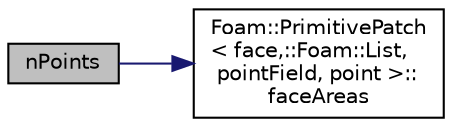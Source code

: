 digraph "nPoints"
{
  bgcolor="transparent";
  edge [fontname="Helvetica",fontsize="10",labelfontname="Helvetica",labelfontsize="10"];
  node [fontname="Helvetica",fontsize="10",shape=record];
  rankdir="LR";
  Node1 [label="nPoints",height=0.2,width=0.4,color="black", fillcolor="grey75", style="filled" fontcolor="black"];
  Node1 -> Node2 [color="midnightblue",fontsize="10",style="solid",fontname="Helvetica"];
  Node2 [label="Foam::PrimitivePatch\l\< face,::Foam::List,\l pointField, point \>::\lfaceAreas",height=0.2,width=0.4,color="black",URL="$classFoam_1_1PrimitivePatch.html#a426f7e4796aa2fddf7fef460746b29a5",tooltip="Return face area vectors for patch. "];
}
